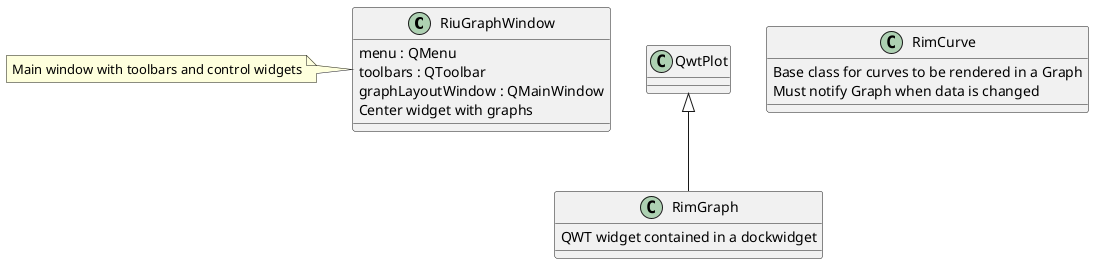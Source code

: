 @startuml

class RiuGraphWindow {
    menu : QMenu
	toolbars : QToolbar
	graphLayoutWindow : QMainWindow
	Center widget with graphs
}
note left: Main window with toolbars and control widgets

class RimGraph {
QWT widget contained in a dockwidget
}

QwtPlot <|-- RimGraph

class RimCurve {
Base class for curves to be rendered in a Graph
Must notify Graph when data is changed
}




@enduml
